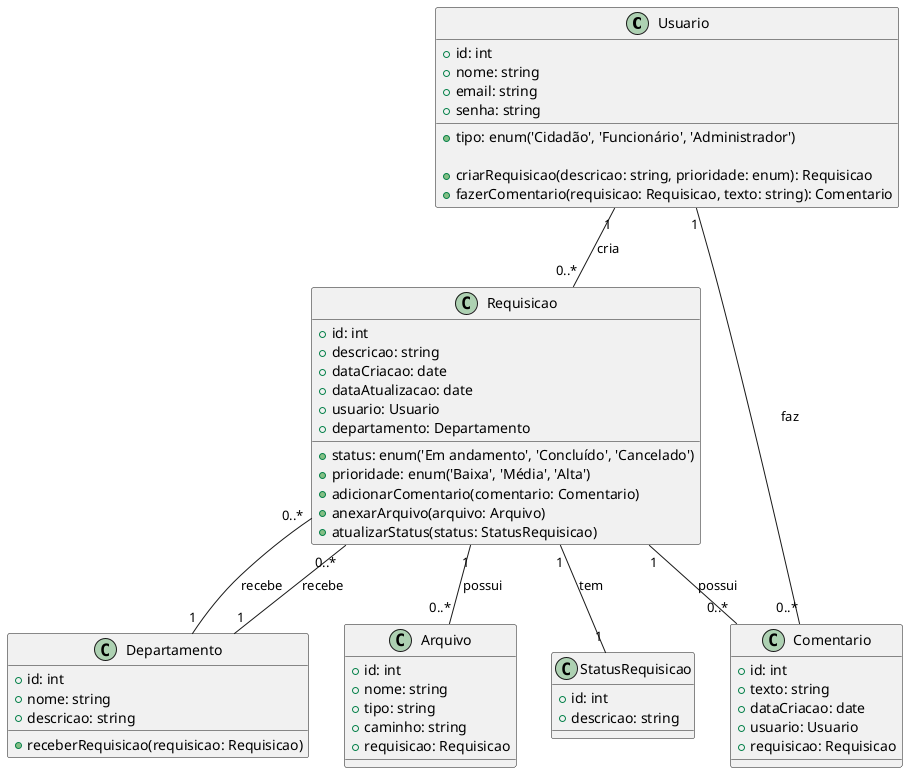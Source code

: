 @startuml

' Definindo as classes principais
class Usuario {
  +id: int
  +nome: string
  +email: string
  +senha: string
  +tipo: enum('Cidadão', 'Funcionário', 'Administrador')

  +criarRequisicao(descricao: string, prioridade: enum): Requisicao
  +fazerComentario(requisicao: Requisicao, texto: string): Comentario
}

class Requisicao {
  +id: int
  +descricao: string
  +dataCriacao: date
  +dataAtualizacao: date
  +status: enum('Em andamento', 'Concluído', 'Cancelado')
  +prioridade: enum('Baixa', 'Média', 'Alta')
  +usuario: Usuario
  +departamento: Departamento

  +adicionarComentario(comentario: Comentario)
  +anexarArquivo(arquivo: Arquivo)
  +atualizarStatus(status: StatusRequisicao)
}

class Departamento {
  +id: int
  +nome: string
  +descricao: string

  +receberRequisicao(requisicao: Requisicao)
}

class Comentario {
  +id: int
  +texto: string
  +dataCriacao: date
  +usuario: Usuario
  +requisicao: Requisicao
}

class Arquivo {
  +id: int
  +nome: string
  +tipo: string
  +caminho: string
  +requisicao: Requisicao
}

class StatusRequisicao {
  +id: int
  +descricao: string
}

' Definindo as relações
Usuario "1" -- "0..*" Requisicao : cria
Usuario "1" -- "0..*" Comentario : faz
Requisicao "1" -- "0..*" Comentario : possui
Requisicao "1" -- "0..*" Arquivo : possui
Requisicao "1" -- "1" StatusRequisicao : tem
Requisicao "0..*" -- "1" Departamento : recebe
Departamento "1" -- "0..*" Requisicao : recebe

@enduml
